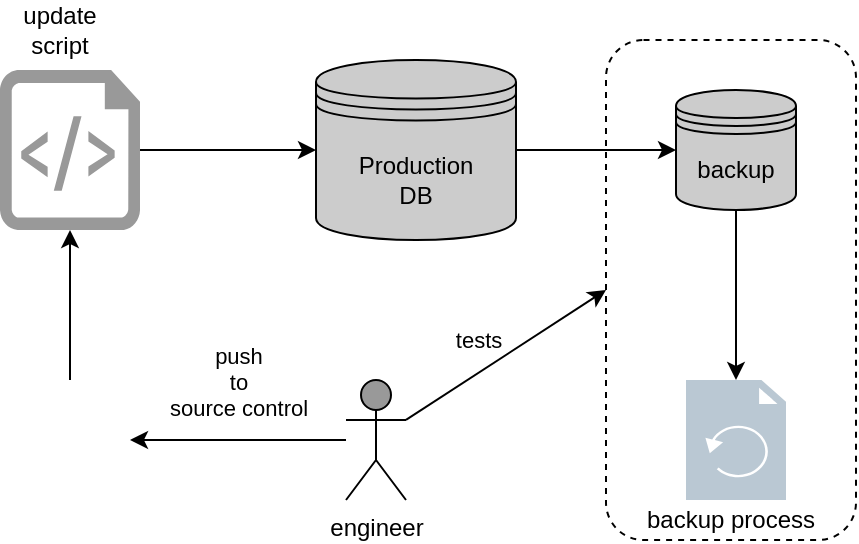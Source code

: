<mxfile version="17.1.3" type="github">
  <diagram id="H7ZuHuOcbi3xbuQLkj9U" name="Page-1">
    <mxGraphModel dx="946" dy="515" grid="1" gridSize="10" guides="1" tooltips="1" connect="1" arrows="1" fold="1" page="1" pageScale="1" pageWidth="850" pageHeight="1100" math="0" shadow="0">
      <root>
        <mxCell id="0" />
        <mxCell id="1" parent="0" />
        <mxCell id="gwWg8NjLFfd7atnWZ2hH-17" value="" style="edgeStyle=orthogonalEdgeStyle;rounded=0;orthogonalLoop=1;jettySize=auto;html=1;" edge="1" parent="1" source="gwWg8NjLFfd7atnWZ2hH-1" target="gwWg8NjLFfd7atnWZ2hH-16">
          <mxGeometry relative="1" as="geometry" />
        </mxCell>
        <mxCell id="gwWg8NjLFfd7atnWZ2hH-1" value="&lt;div&gt;Production&lt;/div&gt;&lt;div&gt;DB&lt;br&gt;&lt;/div&gt;" style="shape=datastore;whiteSpace=wrap;html=1;fillColor=#CCCCCC;" vertex="1" parent="1">
          <mxGeometry x="280" y="70" width="100" height="90" as="geometry" />
        </mxCell>
        <mxCell id="gwWg8NjLFfd7atnWZ2hH-2" value="" style="verticalLabelPosition=bottom;html=1;verticalAlign=top;align=center;strokeColor=none;fillColor=#999999;shape=mxgraph.azure.script_file;pointerEvents=1;" vertex="1" parent="1">
          <mxGeometry x="122" y="75" width="70" height="80" as="geometry" />
        </mxCell>
        <mxCell id="gwWg8NjLFfd7atnWZ2hH-3" value="" style="endArrow=classic;html=1;rounded=0;exitX=1;exitY=0.5;exitDx=0;exitDy=0;exitPerimeter=0;entryX=0;entryY=0.5;entryDx=0;entryDy=0;" edge="1" parent="1" source="gwWg8NjLFfd7atnWZ2hH-2" target="gwWg8NjLFfd7atnWZ2hH-1">
          <mxGeometry width="50" height="50" relative="1" as="geometry">
            <mxPoint x="180" y="260" as="sourcePoint" />
            <mxPoint x="230" y="210" as="targetPoint" />
          </mxGeometry>
        </mxCell>
        <mxCell id="gwWg8NjLFfd7atnWZ2hH-4" value="engineer" style="shape=umlActor;verticalLabelPosition=bottom;verticalAlign=top;html=1;outlineConnect=0;fillColor=#999999;" vertex="1" parent="1">
          <mxGeometry x="295" y="230" width="30" height="60" as="geometry" />
        </mxCell>
        <mxCell id="gwWg8NjLFfd7atnWZ2hH-13" value="" style="edgeStyle=orthogonalEdgeStyle;rounded=0;orthogonalLoop=1;jettySize=auto;html=1;" edge="1" parent="1" source="gwWg8NjLFfd7atnWZ2hH-6" target="gwWg8NjLFfd7atnWZ2hH-2">
          <mxGeometry relative="1" as="geometry" />
        </mxCell>
        <mxCell id="gwWg8NjLFfd7atnWZ2hH-6" value="" style="shape=image;html=1;verticalAlign=top;verticalLabelPosition=bottom;labelBackgroundColor=#ffffff;imageAspect=0;aspect=fixed;image=https://cdn0.iconfinder.com/data/icons/phosphor-regular-vol-3/256/git-merge-128.png;fillColor=#999999;" vertex="1" parent="1">
          <mxGeometry x="127" y="230" width="60" height="60" as="geometry" />
        </mxCell>
        <mxCell id="gwWg8NjLFfd7atnWZ2hH-7" value="" style="endArrow=classic;html=1;rounded=0;entryX=1;entryY=0.5;entryDx=0;entryDy=0;" edge="1" parent="1" source="gwWg8NjLFfd7atnWZ2hH-4" target="gwWg8NjLFfd7atnWZ2hH-6">
          <mxGeometry width="50" height="50" relative="1" as="geometry">
            <mxPoint x="190" y="380" as="sourcePoint" />
            <mxPoint x="240" y="330" as="targetPoint" />
          </mxGeometry>
        </mxCell>
        <mxCell id="gwWg8NjLFfd7atnWZ2hH-8" value="&lt;div&gt;push&lt;/div&gt;&lt;div&gt;to&lt;/div&gt;&lt;div&gt;source control&lt;br&gt;&lt;/div&gt;" style="edgeLabel;html=1;align=center;verticalAlign=middle;resizable=0;points=[];" vertex="1" connectable="0" parent="gwWg8NjLFfd7atnWZ2hH-7">
          <mxGeometry x="-0.037" y="2" relative="1" as="geometry">
            <mxPoint x="-2" y="-31" as="offset" />
          </mxGeometry>
        </mxCell>
        <mxCell id="gwWg8NjLFfd7atnWZ2hH-14" value="&lt;div&gt;update&lt;/div&gt;&lt;div&gt;script&lt;br&gt;&lt;/div&gt;" style="text;html=1;strokeColor=none;fillColor=none;align=center;verticalAlign=middle;whiteSpace=wrap;rounded=0;" vertex="1" parent="1">
          <mxGeometry x="122" y="40" width="60" height="30" as="geometry" />
        </mxCell>
        <mxCell id="gwWg8NjLFfd7atnWZ2hH-15" value="" style="sketch=0;pointerEvents=1;shadow=0;dashed=0;html=1;strokeColor=#23445d;fillColor=#bac8d3;labelPosition=center;verticalLabelPosition=bottom;verticalAlign=top;align=center;outlineConnect=0;shape=mxgraph.veeam2.backup_file;" vertex="1" parent="1">
          <mxGeometry x="465" y="230" width="50" height="60" as="geometry" />
        </mxCell>
        <mxCell id="gwWg8NjLFfd7atnWZ2hH-18" value="" style="edgeStyle=orthogonalEdgeStyle;rounded=0;orthogonalLoop=1;jettySize=auto;html=1;" edge="1" parent="1" source="gwWg8NjLFfd7atnWZ2hH-16" target="gwWg8NjLFfd7atnWZ2hH-15">
          <mxGeometry relative="1" as="geometry" />
        </mxCell>
        <mxCell id="gwWg8NjLFfd7atnWZ2hH-16" value="backup" style="shape=datastore;whiteSpace=wrap;html=1;fillColor=#CCCCCC;" vertex="1" parent="1">
          <mxGeometry x="460" y="85" width="60" height="60" as="geometry" />
        </mxCell>
        <mxCell id="gwWg8NjLFfd7atnWZ2hH-19" value="" style="endArrow=classic;html=1;rounded=0;exitX=1;exitY=0.333;exitDx=0;exitDy=0;exitPerimeter=0;entryX=0;entryY=0.5;entryDx=0;entryDy=0;" edge="1" parent="1" source="gwWg8NjLFfd7atnWZ2hH-4" target="gwWg8NjLFfd7atnWZ2hH-21">
          <mxGeometry width="50" height="50" relative="1" as="geometry">
            <mxPoint x="360" y="350" as="sourcePoint" />
            <mxPoint x="410" y="190" as="targetPoint" />
          </mxGeometry>
        </mxCell>
        <mxCell id="gwWg8NjLFfd7atnWZ2hH-20" value="tests" style="edgeLabel;html=1;align=center;verticalAlign=middle;resizable=0;points=[];" vertex="1" connectable="0" parent="gwWg8NjLFfd7atnWZ2hH-19">
          <mxGeometry x="-0.14" y="-2" relative="1" as="geometry">
            <mxPoint x="-9" y="-14" as="offset" />
          </mxGeometry>
        </mxCell>
        <mxCell id="gwWg8NjLFfd7atnWZ2hH-21" value="&lt;div&gt;&lt;br&gt;&lt;/div&gt;&lt;div&gt;&lt;br&gt;&lt;/div&gt;&lt;div&gt;&lt;br&gt;&lt;/div&gt;&lt;div&gt;&lt;br&gt;&lt;/div&gt;&lt;div&gt;&lt;br&gt;&lt;/div&gt;&lt;div&gt;&lt;br&gt;&lt;/div&gt;&lt;div&gt;&lt;br&gt;&lt;/div&gt;&lt;div&gt;&lt;br&gt;&lt;/div&gt;&lt;div&gt;&lt;br&gt;&lt;/div&gt;&lt;div&gt;&lt;br&gt;&lt;/div&gt;&lt;div&gt;&lt;br&gt;&lt;/div&gt;&lt;div&gt;&lt;br&gt;&lt;/div&gt;&lt;div&gt;&lt;br&gt;&lt;/div&gt;&lt;div&gt;&lt;br&gt;&lt;/div&gt;&lt;div&gt;&lt;br&gt;&lt;/div&gt;&lt;div&gt;&lt;br&gt;&lt;/div&gt;&lt;div&gt;backup process&lt;br&gt;&lt;/div&gt;" style="rounded=1;whiteSpace=wrap;html=1;fillColor=none;dashed=1;" vertex="1" parent="1">
          <mxGeometry x="425" y="60" width="125" height="250" as="geometry" />
        </mxCell>
      </root>
    </mxGraphModel>
  </diagram>
</mxfile>
